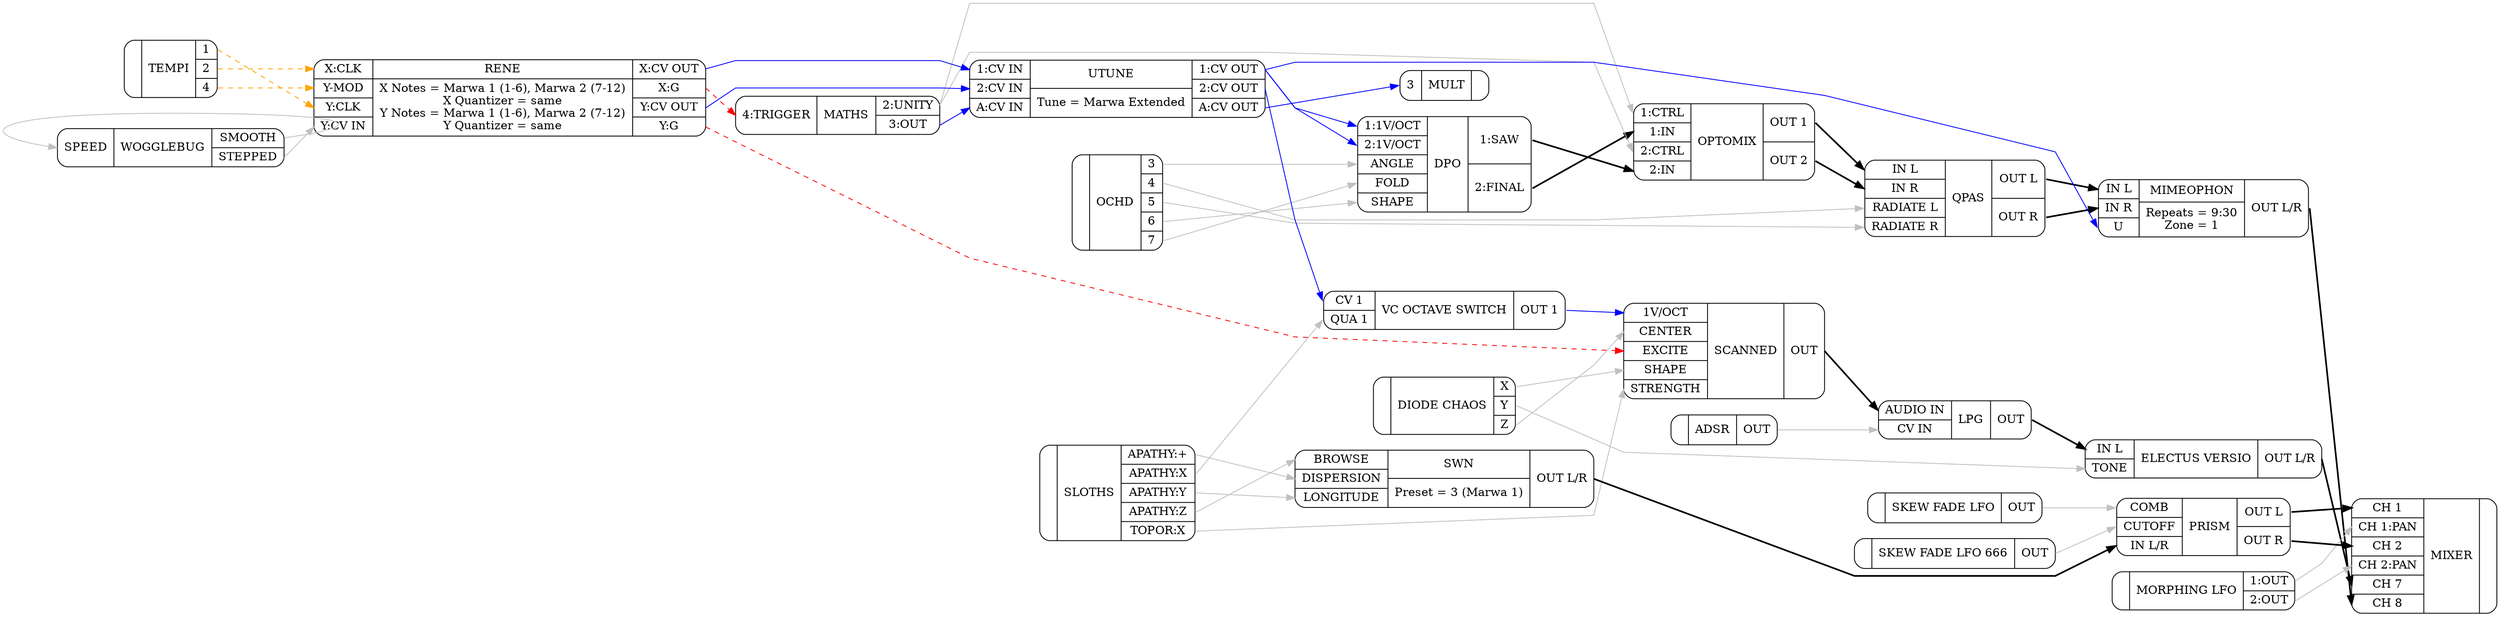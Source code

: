 digraph G{
rankdir = LR;
splines = polyline;
ordering=out;
adsr[label="{ {}|ADSR| {<_out> OUT}}"  shape=Mrecord]
diodechaos[label="{ {}|DIODE CHAOS| {<_x> X | <_y> Y | <_z> Z}}"  shape=Mrecord]
dpo[label="{ {<_11voct> 1:1V/OCT | <_21voct> 2:1V/OCT | <_angle> ANGLE | <_fold> FOLD | <_shape> SHAPE}|DPO| {<_1saw> 1:SAW | <_2final> 2:FINAL}}"  shape=Mrecord]
electusversio[label="{ {<_inl> IN L | <_tone> TONE}|ELECTUS VERSIO| {<_outlr> OUT L/R}}"  shape=Mrecord]
lpg[label="{ {<_audioin> AUDIO IN | <_cvin> CV IN}|LPG| {<_out> OUT}}"  shape=Mrecord]
maths[label="{ {<_4trigger> 4:TRIGGER}|MATHS| {<_2unity> 2:UNITY | <_3out> 3:OUT}}"  shape=Mrecord]
mimeophon[label="{ {<_inl> IN L | <_inr> IN R | <_u> U}|{{MIMEOPHON}|{Repeats = 9:30\nZone = 1}}| {<_outlr> OUT L/R}}"  shape=Mrecord]
mixer[label="{ {<_ch1> CH 1 | <_ch1pan> CH 1:PAN | <_ch2> CH 2 | <_ch2pan> CH 2:PAN | <_ch7> CH 7 | <_ch8> CH 8}|MIXER| {}}"  shape=Mrecord]
morphinglfo[label="{ {}|MORPHING LFO| {<_1out> 1:OUT | <_2out> 2:OUT}}"  shape=Mrecord]
mult[label="{ {<_3> 3}|MULT| {}}"  shape=Mrecord]
ochd[label="{ {}|OCHD| {<_3> 3 | <_4> 4 | <_5> 5 | <_6> 6 | <_7> 7}}"  shape=Mrecord]
optomix[label="{ {<_1ctrl> 1:CTRL | <_1in> 1:IN | <_2ctrl> 2:CTRL | <_2in> 2:IN}|OPTOMIX| {<_out1> OUT 1 | <_out2> OUT 2}}"  shape=Mrecord]
prism[label="{ {<_comb> COMB | <_cutoff> CUTOFF | <_inlr> IN L/R}|PRISM| {<_outl> OUT L | <_outr> OUT R}}"  shape=Mrecord]
qpas[label="{ {<_inl> IN L | <_inr> IN R | <_radiatel> RADIATE L | <_radiater> RADIATE R}|QPAS| {<_outl> OUT L | <_outr> OUT R}}"  shape=Mrecord]
rene[label="{ {<_xclk> X:CLK | <_ymod> Y-MOD | <_yclk> Y:CLK | <_ycvin> Y:CV IN}|{{RENE}|{X Notes = Marwa 1 (1-6), Marwa 2 (7-12)\nX Quantizer = same\nY Notes = Marwa 1 (1-6), Marwa 2 (7-12)\nY Quantizer = same}}| {<_xcvout> X:CV OUT | <_xg> X:G | <_ycvout> Y:CV OUT | <_yg> Y:G}}"  shape=Mrecord]
scanned[label="{ {<_1voct> 1V/OCT | <_center> CENTER | <_excite> EXCITE | <_shape> SHAPE | <_strength> STRENGTH}|SCANNED| {<_out> OUT}}"  shape=Mrecord]
skewfadelfo[label="{ {}|SKEW FADE LFO| {<_out> OUT}}"  shape=Mrecord]
skewfadelfo666[label="{ {}|SKEW FADE LFO 666| {<_out> OUT}}"  shape=Mrecord]
sloths[label="{ {}|SLOTHS| {<_apathy> APATHY:+ | <_apathyx> APATHY:X | <_apathyy> APATHY:Y | <_apathyz> APATHY:Z | <_toporx> TOPOR:X}}"  shape=Mrecord]
swn[label="{ {<_browse> BROWSE | <_dispersion> DISPERSION | <_longitude> LONGITUDE}|{{SWN}|{Preset = 3 (Marwa 1)}}| {<_outlr> OUT L/R}}"  shape=Mrecord]
tempi[label="{ {}|TEMPI| {<_1> 1 | <_2> 2 | <_4> 4}}"  shape=Mrecord]
utune[label="{ {<_1cvin> 1:CV IN | <_2cvin> 2:CV IN | <_acvin> A:CV IN}|{{UTUNE}|{Tune = Marwa Extended}}| {<_1cvout> 1:CV OUT | <_2cvout> 2:CV OUT | <_acvout> A:CV OUT}}"  shape=Mrecord]
vcoctaveswitch[label="{ {<_cv1> CV 1 | <_qua1> QUA 1}|VC OCTAVE SWITCH| {<_out1> OUT 1}}"  shape=Mrecord]
wogglebug[label="{ {<_speed> SPEED}|WOGGLEBUG| {<_smooth> SMOOTH | <_stepped> STEPPED}}"  shape=Mrecord]
utune:_1cvout:e  -> dpo:_11voct:w  [color=blue]
maths:_2unity:e  -> optomix:_1ctrl:w  [color=gray]
rene:_xcvout:e  -> utune:_1cvin:w  [color=blue]
dpo:_2final:e  -> optomix:_1in:w  [style=bold]
vcoctaveswitch:_out1:e  -> scanned:_1voct:w  [color=blue]
utune:_1cvout:e  -> dpo:_21voct:w  [color=blue]
maths:_2unity:e  -> optomix:_2ctrl:w  [color=gray]
rene:_ycvout:e  -> utune:_2cvin:w  [color=blue]
dpo:_1saw:e  -> optomix:_2in:w  [style=bold]
utune:_acvout:e  -> mult:_3:w  [color=blue]
rene:_xg:e  -> maths:_4trigger:w  [color=red, style=dashed]
maths:_3out:e  -> utune:_acvin:w  [color=blue]
ochd:_3:e  -> dpo:_angle:w  [color=gray]
scanned:_out:e  -> lpg:_audioin:w  [style=bold]
sloths:_apathyz:e  -> swn:_browse:w  [color=gray]
diodechaos:_z:e  -> scanned:_center:w  [color=gray]
prism:_outl:e  -> mixer:_ch1:w  [style=bold]
morphinglfo:_1out:e  -> mixer:_ch1pan:w  [color=gray]
prism:_outr:e  -> mixer:_ch2:w  [style=bold]
morphinglfo:_2out:e  -> mixer:_ch2pan:w  [color=gray]
electusversio:_outlr:e  -> mixer:_ch7:w  [style=bold]
mimeophon:_outlr:e  -> mixer:_ch8:w  [style=bold]
skewfadelfo:_out:e  -> prism:_comb:w  [color=gray]
skewfadelfo666:_out:e  -> prism:_cutoff:w  [color=gray]
utune:_2cvout:e  -> vcoctaveswitch:_cv1:w  [color=blue]
adsr:_out:e  -> lpg:_cvin:w  [color=gray]
sloths:_apathy:e  -> swn:_dispersion:w  [color=gray]
rene:_yg:e  -> scanned:_excite:w  [color=red, style=dashed]
ochd:_7:e  -> dpo:_fold:w  [color=gray]
lpg:_out:e  -> electusversio:_inl:w  [style=bold]
optomix:_out1:e  -> qpas:_inl:w  [style=bold]
qpas:_outl:e  -> mimeophon:_inl:w  [style=bold]
swn:_outlr:e  -> prism:_inlr:w  [style=bold]
optomix:_out2:e  -> qpas:_inr:w  [style=bold]
qpas:_outr:e  -> mimeophon:_inr:w  [style=bold]
sloths:_apathyy:e  -> swn:_longitude:w  [color=gray]
sloths:_apathyx:e  -> vcoctaveswitch:_qua1:w  [color=gray]
ochd:_4:e  -> qpas:_radiatel:w  [color=gray]
ochd:_5:e  -> qpas:_radiater:w  [color=gray]
diodechaos:_x:e  -> scanned:_shape:w  [color=gray]
ochd:_6:e  -> dpo:_shape:w  [color=gray]
wogglebug:_smooth:e  -> wogglebug:_speed:w  [color=gray]
sloths:_toporx:e  -> scanned:_strength:w  [color=gray]
diodechaos:_y:e  -> electusversio:_tone:w  [color=gray]
utune:_1cvout:e  -> mimeophon:_u:w  [color=blue]
tempi:_2:e  -> rene:_xclk:w  [color=orange, style=dashed]
tempi:_4:e  -> rene:_ymod:w  [color=orange, style=dashed]
tempi:_1:e  -> rene:_yclk:w  [color=orange, style=dashed]
wogglebug:_stepped:e  -> rene:_ycvin:w  [color=gray]
}
